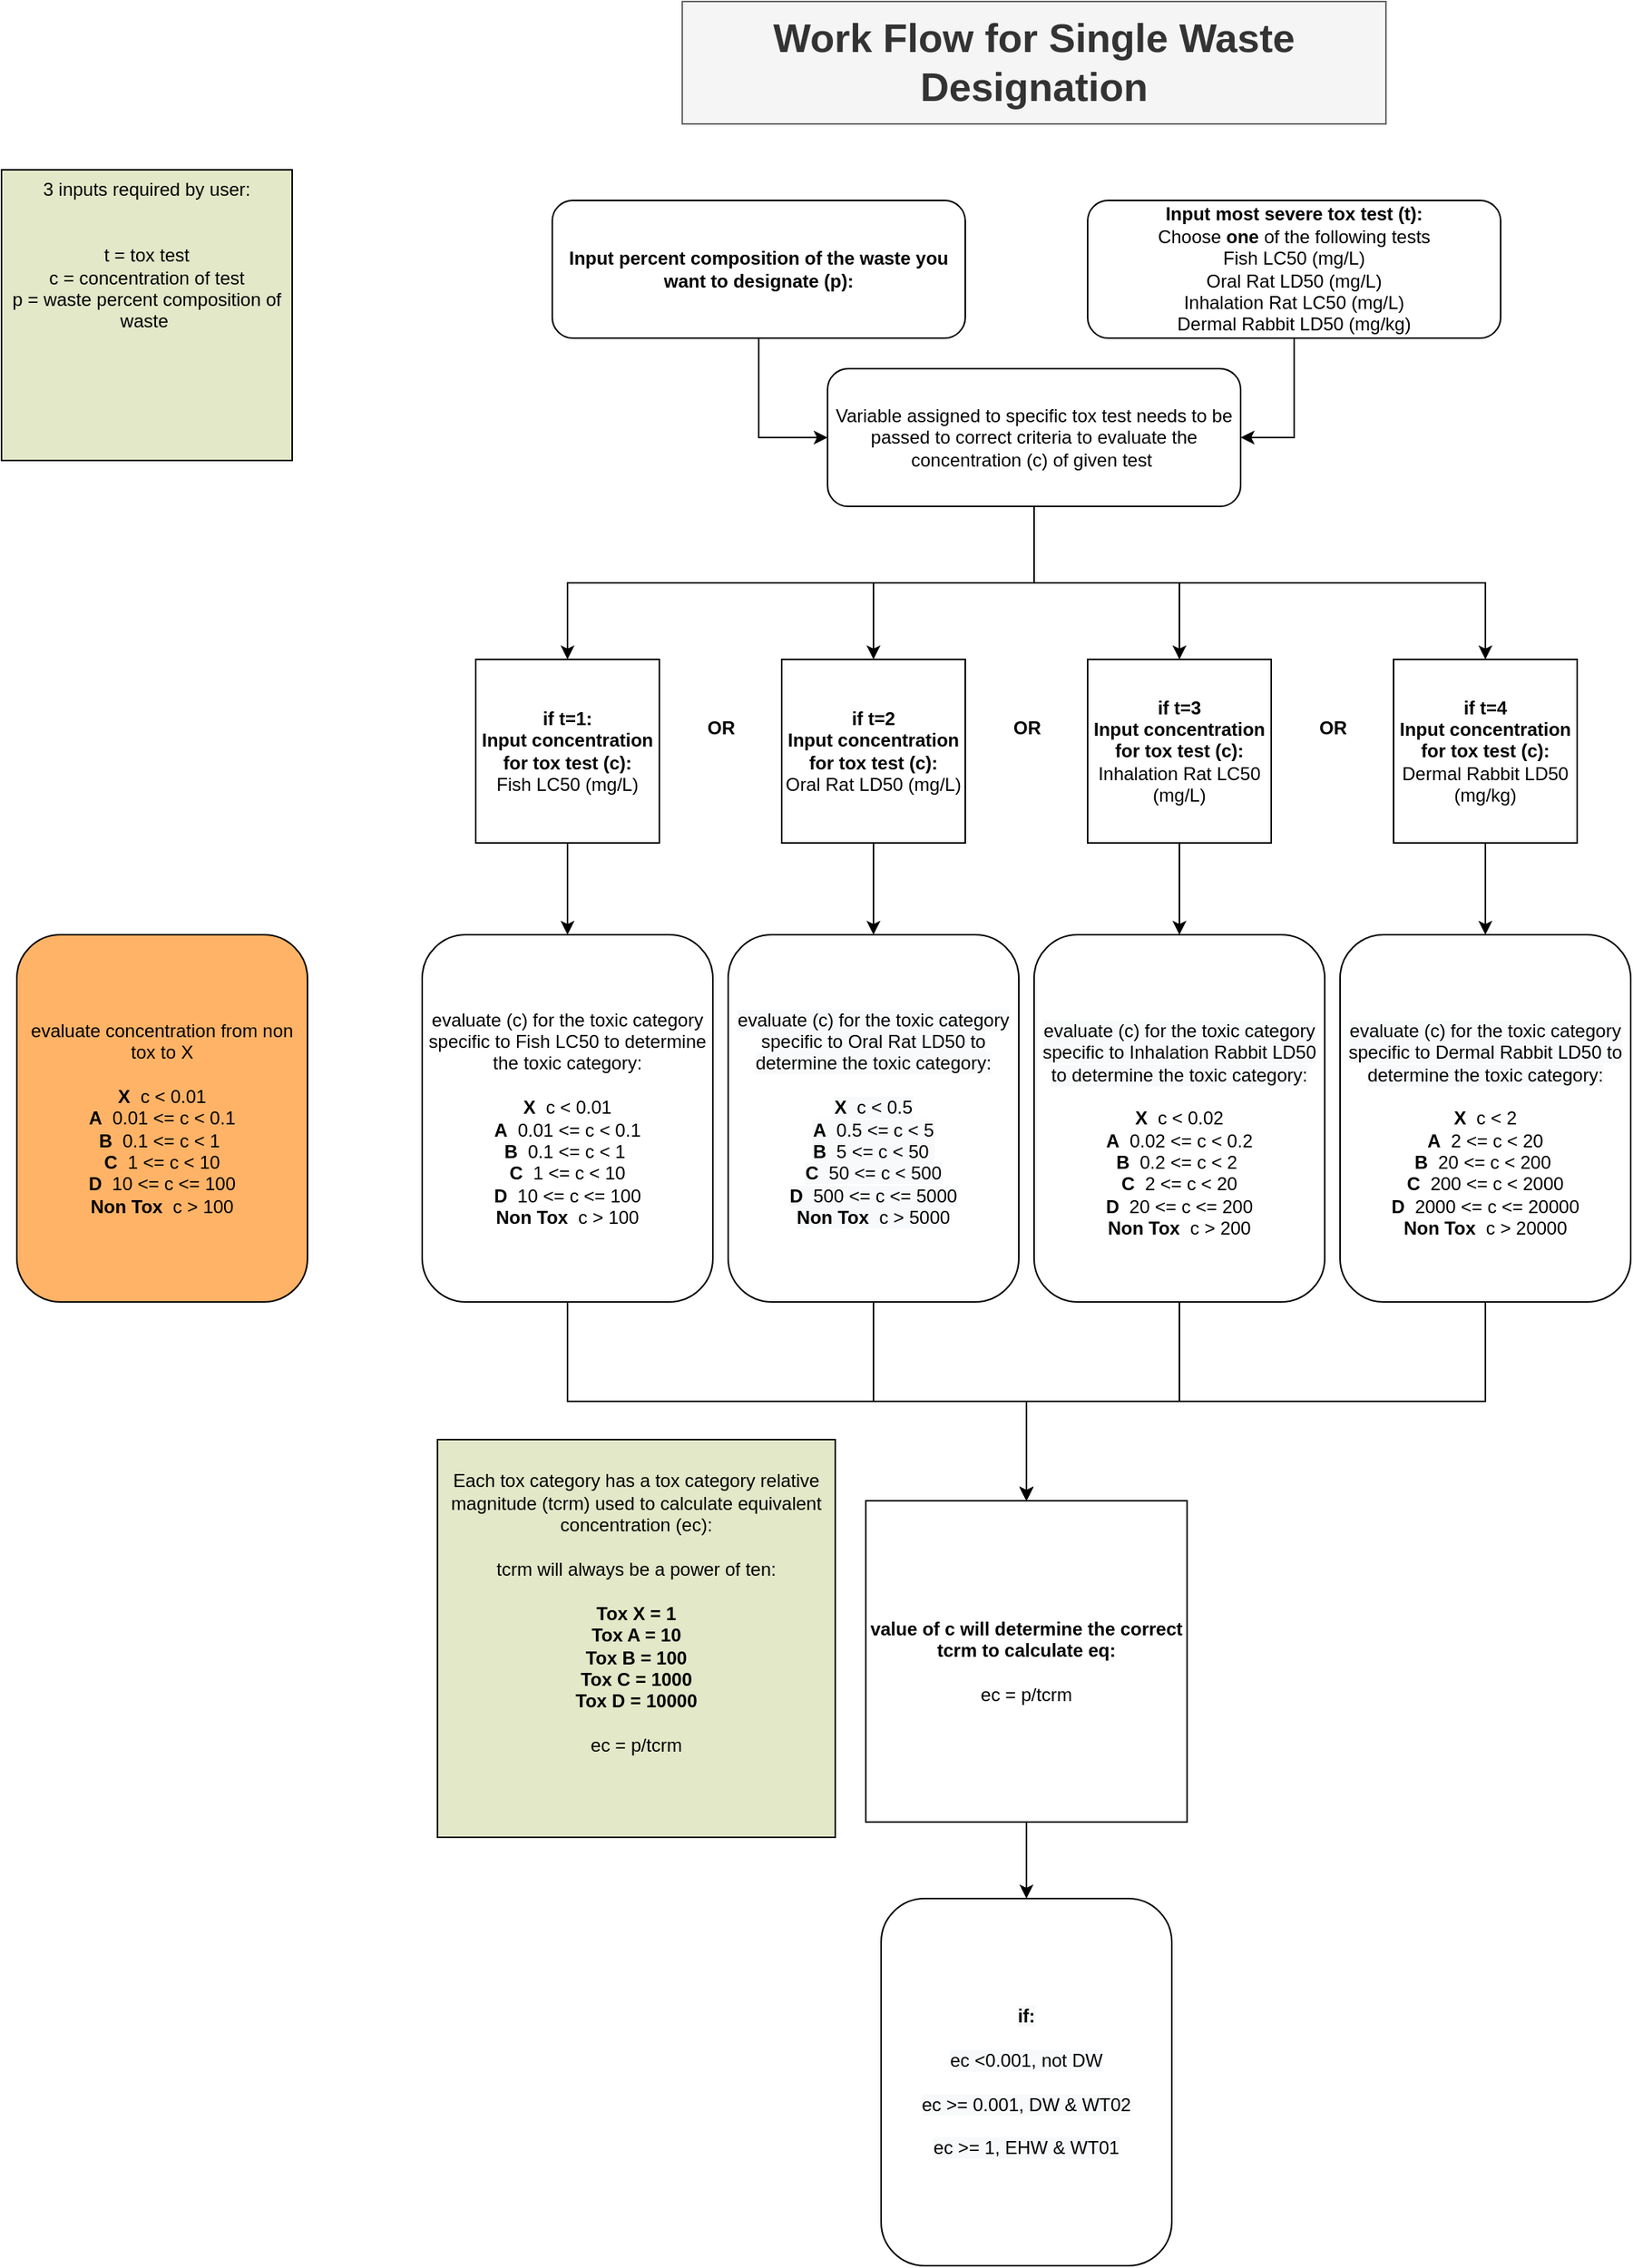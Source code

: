 <mxfile version="21.0.6" type="github">
  <diagram id="C5RBs43oDa-KdzZeNtuy" name="Page-1">
    <mxGraphModel dx="2692" dy="825" grid="1" gridSize="10" guides="1" tooltips="1" connect="1" arrows="1" fold="1" page="1" pageScale="1" pageWidth="827" pageHeight="1169" math="0" shadow="0">
      <root>
        <object label="" id="WIyWlLk6GJQsqaUBKTNV-0">
          <mxCell />
        </object>
        <mxCell id="WIyWlLk6GJQsqaUBKTNV-1" parent="WIyWlLk6GJQsqaUBKTNV-0" />
        <mxCell id="hisnNMxdgOu7HTBm7NUZ-10" style="edgeStyle=orthogonalEdgeStyle;rounded=0;orthogonalLoop=1;jettySize=auto;html=1;exitX=0.5;exitY=1;exitDx=0;exitDy=0;entryX=0.5;entryY=0;entryDx=0;entryDy=0;" parent="WIyWlLk6GJQsqaUBKTNV-1" source="WIyWlLk6GJQsqaUBKTNV-3" target="hisnNMxdgOu7HTBm7NUZ-1" edge="1">
          <mxGeometry relative="1" as="geometry" />
        </mxCell>
        <mxCell id="hisnNMxdgOu7HTBm7NUZ-11" style="edgeStyle=orthogonalEdgeStyle;rounded=0;orthogonalLoop=1;jettySize=auto;html=1;exitX=0.5;exitY=1;exitDx=0;exitDy=0;entryX=0.5;entryY=0;entryDx=0;entryDy=0;" parent="WIyWlLk6GJQsqaUBKTNV-1" source="WIyWlLk6GJQsqaUBKTNV-3" target="hisnNMxdgOu7HTBm7NUZ-6" edge="1">
          <mxGeometry relative="1" as="geometry" />
        </mxCell>
        <mxCell id="hisnNMxdgOu7HTBm7NUZ-12" style="edgeStyle=orthogonalEdgeStyle;rounded=0;orthogonalLoop=1;jettySize=auto;html=1;exitX=0.5;exitY=1;exitDx=0;exitDy=0;entryX=0.5;entryY=0;entryDx=0;entryDy=0;" parent="WIyWlLk6GJQsqaUBKTNV-1" source="WIyWlLk6GJQsqaUBKTNV-3" target="hisnNMxdgOu7HTBm7NUZ-7" edge="1">
          <mxGeometry relative="1" as="geometry" />
        </mxCell>
        <mxCell id="hisnNMxdgOu7HTBm7NUZ-13" style="edgeStyle=orthogonalEdgeStyle;rounded=0;orthogonalLoop=1;jettySize=auto;html=1;exitX=0.5;exitY=1;exitDx=0;exitDy=0;entryX=0.5;entryY=0;entryDx=0;entryDy=0;" parent="WIyWlLk6GJQsqaUBKTNV-1" source="WIyWlLk6GJQsqaUBKTNV-3" target="hisnNMxdgOu7HTBm7NUZ-9" edge="1">
          <mxGeometry relative="1" as="geometry" />
        </mxCell>
        <mxCell id="WIyWlLk6GJQsqaUBKTNV-3" value="Variable assigned to specific tox test needs to be passed to correct criteria to evaluate the concentration (c) of given test&amp;nbsp;" style="rounded=1;whiteSpace=wrap;html=1;fontSize=12;glass=0;strokeWidth=1;shadow=0;" parent="WIyWlLk6GJQsqaUBKTNV-1" vertex="1">
          <mxGeometry x="270" y="290" width="270" height="90" as="geometry" />
        </mxCell>
        <mxCell id="hisnNMxdgOu7HTBm7NUZ-19" style="edgeStyle=orthogonalEdgeStyle;rounded=0;orthogonalLoop=1;jettySize=auto;html=1;exitX=0.5;exitY=1;exitDx=0;exitDy=0;entryX=0.5;entryY=0;entryDx=0;entryDy=0;" parent="WIyWlLk6GJQsqaUBKTNV-1" source="hisnNMxdgOu7HTBm7NUZ-1" target="hisnNMxdgOu7HTBm7NUZ-14" edge="1">
          <mxGeometry relative="1" as="geometry" />
        </mxCell>
        <mxCell id="hisnNMxdgOu7HTBm7NUZ-1" value="&lt;b&gt;if t=1:&lt;br&gt;Input concentration for tox test (c):&lt;/b&gt;&lt;br&gt;Fish LC50 (mg/L)" style="whiteSpace=wrap;html=1;aspect=fixed;" parent="WIyWlLk6GJQsqaUBKTNV-1" vertex="1">
          <mxGeometry x="40" y="480" width="120" height="120" as="geometry" />
        </mxCell>
        <mxCell id="hisnNMxdgOu7HTBm7NUZ-20" style="edgeStyle=orthogonalEdgeStyle;rounded=0;orthogonalLoop=1;jettySize=auto;html=1;exitX=0.5;exitY=1;exitDx=0;exitDy=0;entryX=0.5;entryY=0;entryDx=0;entryDy=0;" parent="WIyWlLk6GJQsqaUBKTNV-1" source="hisnNMxdgOu7HTBm7NUZ-6" target="hisnNMxdgOu7HTBm7NUZ-15" edge="1">
          <mxGeometry relative="1" as="geometry" />
        </mxCell>
        <mxCell id="hisnNMxdgOu7HTBm7NUZ-6" value="&lt;b&gt;if t=2&lt;br&gt;Input concentration for tox test (c):&lt;/b&gt;&lt;br&gt;Oral Rat LD50 (mg/L)" style="whiteSpace=wrap;html=1;aspect=fixed;" parent="WIyWlLk6GJQsqaUBKTNV-1" vertex="1">
          <mxGeometry x="240" y="480" width="120" height="120" as="geometry" />
        </mxCell>
        <mxCell id="hisnNMxdgOu7HTBm7NUZ-21" value="" style="edgeStyle=orthogonalEdgeStyle;rounded=0;orthogonalLoop=1;jettySize=auto;html=1;" parent="WIyWlLk6GJQsqaUBKTNV-1" source="hisnNMxdgOu7HTBm7NUZ-7" target="hisnNMxdgOu7HTBm7NUZ-16" edge="1">
          <mxGeometry relative="1" as="geometry" />
        </mxCell>
        <mxCell id="hisnNMxdgOu7HTBm7NUZ-7" value="&lt;b&gt;if t=3&lt;br&gt;Input concentration for tox test (c):&lt;/b&gt;&lt;br&gt;Inhalation Rat LC50 (mg/L)" style="whiteSpace=wrap;html=1;aspect=fixed;" parent="WIyWlLk6GJQsqaUBKTNV-1" vertex="1">
          <mxGeometry x="440" y="480" width="120" height="120" as="geometry" />
        </mxCell>
        <mxCell id="hisnNMxdgOu7HTBm7NUZ-22" style="edgeStyle=orthogonalEdgeStyle;rounded=0;orthogonalLoop=1;jettySize=auto;html=1;exitX=0.5;exitY=1;exitDx=0;exitDy=0;entryX=0.5;entryY=0;entryDx=0;entryDy=0;" parent="WIyWlLk6GJQsqaUBKTNV-1" source="hisnNMxdgOu7HTBm7NUZ-9" target="hisnNMxdgOu7HTBm7NUZ-17" edge="1">
          <mxGeometry relative="1" as="geometry" />
        </mxCell>
        <mxCell id="hisnNMxdgOu7HTBm7NUZ-9" value="&lt;b&gt;if t=4&lt;br&gt;Input concentration for tox test (c):&lt;/b&gt;&lt;br&gt;Dermal Rabbit LD50 (mg/kg)" style="whiteSpace=wrap;html=1;aspect=fixed;" parent="WIyWlLk6GJQsqaUBKTNV-1" vertex="1">
          <mxGeometry x="640" y="480" width="120" height="120" as="geometry" />
        </mxCell>
        <mxCell id="KfqGl5C0O2Rxw6Uisgew-14" style="edgeStyle=orthogonalEdgeStyle;rounded=0;orthogonalLoop=1;jettySize=auto;html=1;exitX=0.5;exitY=1;exitDx=0;exitDy=0;entryX=0.5;entryY=0;entryDx=0;entryDy=0;fontSize=12;fontColor=default;" parent="WIyWlLk6GJQsqaUBKTNV-1" source="hisnNMxdgOu7HTBm7NUZ-14" target="KfqGl5C0O2Rxw6Uisgew-13" edge="1">
          <mxGeometry relative="1" as="geometry" />
        </mxCell>
        <mxCell id="hisnNMxdgOu7HTBm7NUZ-14" value="evaluate (c) for the toxic category specific to Fish LC50 to determine the toxic category:&lt;br&gt;&lt;br&gt;&lt;b&gt;X&lt;/b&gt;&amp;nbsp; c &amp;lt; 0.01&lt;br&gt;&lt;b&gt;A&lt;/b&gt;&amp;nbsp; 0.01 &amp;lt;= c &amp;lt; 0.1&lt;br&gt;&lt;b&gt;B&lt;/b&gt;&amp;nbsp; 0.1 &amp;lt;= c &amp;lt; 1&amp;nbsp;&lt;br&gt;&lt;b&gt;C&lt;/b&gt;&amp;nbsp; 1 &amp;lt;= c &amp;lt; 10&lt;br&gt;&lt;b&gt;D&lt;/b&gt;&amp;nbsp; 10 &amp;lt;= c &amp;lt;= 100&lt;br&gt;&lt;b&gt;Non Tox&amp;nbsp; &lt;/b&gt;c &amp;gt; 100" style="rounded=1;whiteSpace=wrap;html=1;" parent="WIyWlLk6GJQsqaUBKTNV-1" vertex="1">
          <mxGeometry x="5" y="660" width="190" height="240" as="geometry" />
        </mxCell>
        <mxCell id="KfqGl5C0O2Rxw6Uisgew-15" style="edgeStyle=orthogonalEdgeStyle;rounded=0;orthogonalLoop=1;jettySize=auto;html=1;exitX=0.5;exitY=1;exitDx=0;exitDy=0;fontSize=12;fontColor=default;" parent="WIyWlLk6GJQsqaUBKTNV-1" source="hisnNMxdgOu7HTBm7NUZ-15" target="KfqGl5C0O2Rxw6Uisgew-13" edge="1">
          <mxGeometry relative="1" as="geometry" />
        </mxCell>
        <mxCell id="hisnNMxdgOu7HTBm7NUZ-15" value="&lt;span style=&quot;color: rgb(0, 0, 0); font-family: Helvetica; font-size: 12px; font-style: normal; font-variant-ligatures: normal; font-variant-caps: normal; font-weight: 400; letter-spacing: normal; orphans: 2; text-align: center; text-indent: 0px; text-transform: none; widows: 2; word-spacing: 0px; -webkit-text-stroke-width: 0px; background-color: rgb(248, 249, 250); text-decoration-thickness: initial; text-decoration-style: initial; text-decoration-color: initial; float: none; display: inline !important;&quot;&gt;evaluate (c) for the toxic category specific to Oral Rat LD50 to determine the toxic category:&lt;br&gt;&lt;br&gt;&lt;b&gt;X&lt;/b&gt;&amp;nbsp; c &amp;lt; 0.5&lt;br&gt;&lt;b&gt;A&lt;/b&gt;&amp;nbsp; 0.5 &amp;lt;= c &amp;lt; 5&lt;br&gt;&lt;b&gt;B&lt;/b&gt;&amp;nbsp; 5 &amp;lt;= c &amp;lt; 50&amp;nbsp;&lt;br&gt;&lt;b&gt;C&lt;/b&gt;&amp;nbsp; 50 &amp;lt;= c &amp;lt; 500&lt;br&gt;&lt;b&gt;D&lt;/b&gt;&amp;nbsp; 500 &amp;lt;= c &amp;lt;= 5000&lt;br&gt;&lt;b&gt;Non Tox&amp;nbsp;&amp;nbsp;&lt;/b&gt;c &amp;gt; 5000&lt;br&gt;&lt;/span&gt;" style="rounded=1;whiteSpace=wrap;html=1;" parent="WIyWlLk6GJQsqaUBKTNV-1" vertex="1">
          <mxGeometry x="205" y="660" width="190" height="240" as="geometry" />
        </mxCell>
        <mxCell id="KfqGl5C0O2Rxw6Uisgew-19" style="edgeStyle=orthogonalEdgeStyle;rounded=0;orthogonalLoop=1;jettySize=auto;html=1;exitX=0.5;exitY=1;exitDx=0;exitDy=0;fontSize=12;fontColor=default;entryX=0.5;entryY=0;entryDx=0;entryDy=0;" parent="WIyWlLk6GJQsqaUBKTNV-1" source="hisnNMxdgOu7HTBm7NUZ-16" target="KfqGl5C0O2Rxw6Uisgew-13" edge="1">
          <mxGeometry relative="1" as="geometry">
            <mxPoint x="400" y="910" as="targetPoint" />
          </mxGeometry>
        </mxCell>
        <mxCell id="hisnNMxdgOu7HTBm7NUZ-16" value="&lt;br&gt;&lt;span style=&quot;color: rgb(0, 0, 0); font-family: Helvetica; font-size: 12px; font-style: normal; font-variant-ligatures: normal; font-variant-caps: normal; font-weight: 400; letter-spacing: normal; orphans: 2; text-align: center; text-indent: 0px; text-transform: none; widows: 2; word-spacing: 0px; -webkit-text-stroke-width: 0px; background-color: rgb(248, 249, 250); text-decoration-thickness: initial; text-decoration-style: initial; text-decoration-color: initial; float: none; display: inline !important;&quot;&gt;evaluate (c) for the toxic category specific to Inhalation Rabbit LD50 to determine the toxic category:&lt;br&gt;&lt;/span&gt;&lt;br&gt;&lt;b&gt;X&lt;/b&gt;&amp;nbsp; c &amp;lt; 0.02&lt;br&gt;&lt;b&gt;A&lt;/b&gt;&amp;nbsp; 0.02 &amp;lt;= c &amp;lt; 0.2&lt;br&gt;&lt;b&gt;B&lt;/b&gt;&amp;nbsp; 0.2 &amp;lt;= c &amp;lt; 2&amp;nbsp;&lt;br&gt;&lt;b&gt;C&lt;/b&gt;&amp;nbsp; 2 &amp;lt;= c &amp;lt; 20&lt;br&gt;&lt;b&gt;D&lt;/b&gt;&amp;nbsp; 20 &amp;lt;= c &amp;lt;= 200&lt;br&gt;&lt;b&gt;Non Tox&amp;nbsp;&amp;nbsp;&lt;/b&gt;c &amp;gt; 200" style="rounded=1;whiteSpace=wrap;html=1;" parent="WIyWlLk6GJQsqaUBKTNV-1" vertex="1">
          <mxGeometry x="405" y="660" width="190" height="240" as="geometry" />
        </mxCell>
        <mxCell id="KfqGl5C0O2Rxw6Uisgew-21" style="edgeStyle=orthogonalEdgeStyle;rounded=0;orthogonalLoop=1;jettySize=auto;html=1;exitX=0.5;exitY=1;exitDx=0;exitDy=0;fontSize=12;fontColor=default;entryX=0.5;entryY=0;entryDx=0;entryDy=0;" parent="WIyWlLk6GJQsqaUBKTNV-1" source="hisnNMxdgOu7HTBm7NUZ-17" target="KfqGl5C0O2Rxw6Uisgew-13" edge="1">
          <mxGeometry relative="1" as="geometry">
            <mxPoint x="400" y="910" as="targetPoint" />
          </mxGeometry>
        </mxCell>
        <mxCell id="hisnNMxdgOu7HTBm7NUZ-17" value="&lt;br&gt;&lt;span style=&quot;color: rgb(0, 0, 0); font-family: Helvetica; font-size: 12px; font-style: normal; font-variant-ligatures: normal; font-variant-caps: normal; font-weight: 400; letter-spacing: normal; orphans: 2; text-align: center; text-indent: 0px; text-transform: none; widows: 2; word-spacing: 0px; -webkit-text-stroke-width: 0px; background-color: rgb(248, 249, 250); text-decoration-thickness: initial; text-decoration-style: initial; text-decoration-color: initial; float: none; display: inline !important;&quot;&gt;evaluate (c) for the toxic category specific to Dermal Rabbit LD50 to determine the toxic category:&lt;br&gt;&lt;/span&gt;&lt;br&gt;&lt;b&gt;X&lt;/b&gt;&amp;nbsp; c &amp;lt; 2&lt;br&gt;&lt;b&gt;A&lt;/b&gt;&amp;nbsp; 2 &amp;lt;= c &amp;lt; 20&lt;br&gt;&lt;b&gt;B&lt;/b&gt;&amp;nbsp; 20 &amp;lt;= c &amp;lt; 200&amp;nbsp;&lt;br&gt;&lt;b&gt;C&lt;/b&gt;&amp;nbsp; 200 &amp;lt;= c &amp;lt; 2000&lt;br&gt;&lt;b&gt;D&lt;/b&gt;&amp;nbsp; 2000 &amp;lt;= c &amp;lt;= 20000&lt;br&gt;&lt;b&gt;Non Tox&amp;nbsp;&amp;nbsp;&lt;/b&gt;c &amp;gt; 20000" style="rounded=1;whiteSpace=wrap;html=1;" parent="WIyWlLk6GJQsqaUBKTNV-1" vertex="1">
          <mxGeometry x="605" y="660" width="190" height="240" as="geometry" />
        </mxCell>
        <mxCell id="hisnNMxdgOu7HTBm7NUZ-31" style="edgeStyle=orthogonalEdgeStyle;rounded=0;orthogonalLoop=1;jettySize=auto;html=1;exitX=0.5;exitY=1;exitDx=0;exitDy=0;entryX=1;entryY=0.5;entryDx=0;entryDy=0;" parent="WIyWlLk6GJQsqaUBKTNV-1" source="hisnNMxdgOu7HTBm7NUZ-28" target="WIyWlLk6GJQsqaUBKTNV-3" edge="1">
          <mxGeometry relative="1" as="geometry" />
        </mxCell>
        <mxCell id="hisnNMxdgOu7HTBm7NUZ-28" value="&lt;b&gt;Input most severe tox test (t):&lt;/b&gt;&lt;br&gt;Choose &lt;b&gt;one &lt;/b&gt;of the following tests&lt;br&gt;Fish LC50 (mg/L)&lt;br&gt;Oral Rat LD50 (mg/L)&lt;br&gt;Inhalation Rat LC50 (mg/L)&lt;br&gt;Dermal Rabbit LD50 (mg/kg)" style="rounded=1;whiteSpace=wrap;html=1;fontSize=12;glass=0;strokeWidth=1;shadow=0;" parent="WIyWlLk6GJQsqaUBKTNV-1" vertex="1">
          <mxGeometry x="440" y="180" width="270" height="90" as="geometry" />
        </mxCell>
        <mxCell id="hisnNMxdgOu7HTBm7NUZ-36" value="OR" style="text;html=1;align=center;verticalAlign=middle;resizable=0;points=[];autosize=1;strokeColor=none;fillColor=none;fontStyle=1" parent="WIyWlLk6GJQsqaUBKTNV-1" vertex="1">
          <mxGeometry x="580" y="510" width="40" height="30" as="geometry" />
        </mxCell>
        <mxCell id="KfqGl5C0O2Rxw6Uisgew-1" value="&lt;font size=&quot;1&quot; style=&quot;&quot;&gt;&lt;b style=&quot;font-size: 26px;&quot;&gt;Work Flow for Single Waste Designation&lt;/b&gt;&lt;/font&gt;" style="rounded=0;whiteSpace=wrap;html=1;fillColor=#f5f5f5;fontColor=#333333;strokeColor=#666666;" parent="WIyWlLk6GJQsqaUBKTNV-1" vertex="1">
          <mxGeometry x="175" y="50" width="460" height="80" as="geometry" />
        </mxCell>
        <mxCell id="KfqGl5C0O2Rxw6Uisgew-2" value="OR" style="text;html=1;align=center;verticalAlign=middle;resizable=0;points=[];autosize=1;strokeColor=none;fillColor=none;fontStyle=1" parent="WIyWlLk6GJQsqaUBKTNV-1" vertex="1">
          <mxGeometry x="380" y="510" width="40" height="30" as="geometry" />
        </mxCell>
        <mxCell id="KfqGl5C0O2Rxw6Uisgew-3" value="OR" style="text;html=1;align=center;verticalAlign=middle;resizable=0;points=[];autosize=1;strokeColor=none;fillColor=none;fontStyle=1" parent="WIyWlLk6GJQsqaUBKTNV-1" vertex="1">
          <mxGeometry x="180" y="510" width="40" height="30" as="geometry" />
        </mxCell>
        <mxCell id="KfqGl5C0O2Rxw6Uisgew-9" value="&lt;br style=&quot;font-size: 12px;&quot;&gt;Each tox category has a tox category relative magnitude (tcrm) used to calculate equivalent concentration (ec):&lt;br&gt;&lt;br&gt;tcrm will always be a power of ten:&lt;br&gt;&lt;br&gt;&lt;b&gt;Tox X = 1&lt;/b&gt;&lt;br&gt;&lt;b&gt;Tox A = 10&lt;/b&gt;&lt;br&gt;&lt;b&gt;Tox&amp;nbsp;&lt;/b&gt;&lt;b&gt;B = 100&lt;/b&gt;&lt;br&gt;&lt;b&gt;Tox&amp;nbsp;&lt;/b&gt;&lt;b&gt;C = 1000&lt;/b&gt;&lt;br&gt;&lt;b&gt;Tox&amp;nbsp;&lt;/b&gt;&lt;b&gt;D = 10000&lt;/b&gt;&lt;br&gt;&lt;br&gt;ec = p/tcrm" style="aspect=fixed;fontSize=12;verticalAlign=top;align=center;spacing=1;html=1;whiteSpace=wrap;fillColor=#E2E8C8;" parent="WIyWlLk6GJQsqaUBKTNV-1" vertex="1">
          <mxGeometry x="15" y="990" width="260" height="260" as="geometry" />
        </mxCell>
        <mxCell id="KfqGl5C0O2Rxw6Uisgew-10" value="3 inputs required by user:&#xa;&#xa;&#xa;t = tox test&#xa;c = concentration of test&#xa;p = waste percent composition of waste " style="aspect=fixed;fontSize=12;verticalAlign=top;align=center;spacing=1;whiteSpace=wrap;fillColor=#E2E8C8;fontColor=default;labelBackgroundColor=none;" parent="WIyWlLk6GJQsqaUBKTNV-1" vertex="1">
          <mxGeometry x="-270" y="160" width="190" height="190" as="geometry" />
        </mxCell>
        <mxCell id="KfqGl5C0O2Rxw6Uisgew-11" value="&lt;span style=&quot;color: rgb(0, 0, 0); font-family: Helvetica; font-size: 12px; font-style: normal; font-variant-ligatures: normal; font-variant-caps: normal; letter-spacing: normal; orphans: 2; text-align: center; text-indent: 0px; text-transform: none; widows: 2; word-spacing: 0px; -webkit-text-stroke-width: 0px; background-color: rgb(248, 249, 250); text-decoration-thickness: initial; text-decoration-style: initial; text-decoration-color: initial; float: none; display: inline !important;&quot;&gt;&lt;b&gt;if:&lt;/b&gt;&lt;br&gt;&lt;br&gt;ec &amp;lt;0.001, not DW&lt;br&gt;&lt;br&gt;ec &amp;gt;= 0.001, DW &amp;amp; WT02&lt;br&gt;&lt;br&gt;ec &amp;gt;= 1, EHW &amp;amp; WT01&lt;br&gt;&lt;/span&gt;" style="rounded=1;whiteSpace=wrap;html=1;" parent="WIyWlLk6GJQsqaUBKTNV-1" vertex="1">
          <mxGeometry x="305" y="1290" width="190" height="240" as="geometry" />
        </mxCell>
        <mxCell id="KfqGl5C0O2Rxw6Uisgew-22" style="edgeStyle=orthogonalEdgeStyle;rounded=0;orthogonalLoop=1;jettySize=auto;html=1;exitX=0.5;exitY=1;exitDx=0;exitDy=0;entryX=0.5;entryY=0;entryDx=0;entryDy=0;fontSize=12;fontColor=default;" parent="WIyWlLk6GJQsqaUBKTNV-1" source="KfqGl5C0O2Rxw6Uisgew-13" target="KfqGl5C0O2Rxw6Uisgew-11" edge="1">
          <mxGeometry relative="1" as="geometry" />
        </mxCell>
        <mxCell id="KfqGl5C0O2Rxw6Uisgew-13" value="&lt;b&gt;value of c will determine the correct tcrm to calculate eq:&lt;/b&gt;&lt;br&gt;&lt;br&gt;ec = p/tcrm" style="whiteSpace=wrap;html=1;aspect=fixed;" parent="WIyWlLk6GJQsqaUBKTNV-1" vertex="1">
          <mxGeometry x="295" y="1030" width="210" height="210" as="geometry" />
        </mxCell>
        <mxCell id="x4xBRWVEMS6EPu1vZwIJ-1" style="edgeStyle=orthogonalEdgeStyle;rounded=0;orthogonalLoop=1;jettySize=auto;html=1;exitX=0.5;exitY=1;exitDx=0;exitDy=0;entryX=0;entryY=0.5;entryDx=0;entryDy=0;" parent="WIyWlLk6GJQsqaUBKTNV-1" source="x4xBRWVEMS6EPu1vZwIJ-0" target="WIyWlLk6GJQsqaUBKTNV-3" edge="1">
          <mxGeometry relative="1" as="geometry" />
        </mxCell>
        <mxCell id="x4xBRWVEMS6EPu1vZwIJ-0" value="&lt;b&gt;Input percent composition&amp;nbsp;of the waste you want to designate (p):&lt;/b&gt;" style="rounded=1;whiteSpace=wrap;html=1;fontSize=12;glass=0;strokeWidth=1;shadow=0;" parent="WIyWlLk6GJQsqaUBKTNV-1" vertex="1">
          <mxGeometry x="90" y="180" width="270" height="90" as="geometry" />
        </mxCell>
        <mxCell id="Ix7iQcSec7DOtPWMKdkD-0" value="evaluate concentration from non tox to X&lt;br&gt;&lt;br&gt;&lt;b style=&quot;border-color: var(--border-color);&quot;&gt;X&lt;/b&gt;&amp;nbsp; c &amp;lt; 0.01&lt;br style=&quot;border-color: var(--border-color);&quot;&gt;&lt;b style=&quot;border-color: var(--border-color);&quot;&gt;A&lt;/b&gt;&amp;nbsp; 0.01 &amp;lt;= c &amp;lt; 0.1&lt;br style=&quot;border-color: var(--border-color);&quot;&gt;&lt;b style=&quot;border-color: var(--border-color);&quot;&gt;B&lt;/b&gt;&amp;nbsp; 0.1 &amp;lt;= c &amp;lt; 1&amp;nbsp;&lt;br style=&quot;border-color: var(--border-color);&quot;&gt;&lt;b style=&quot;border-color: var(--border-color);&quot;&gt;C&lt;/b&gt;&amp;nbsp; 1 &amp;lt;= c &amp;lt; 10&lt;br style=&quot;border-color: var(--border-color);&quot;&gt;&lt;b style=&quot;border-color: var(--border-color);&quot;&gt;D&lt;/b&gt;&amp;nbsp; 10 &amp;lt;= c &amp;lt;= 100&lt;br style=&quot;border-color: var(--border-color);&quot;&gt;&lt;b style=&quot;border-color: var(--border-color);&quot;&gt;Non Tox&amp;nbsp;&amp;nbsp;&lt;/b&gt;c &amp;gt; 100" style="rounded=1;whiteSpace=wrap;html=1;fillColor=#FFB366;" vertex="1" parent="WIyWlLk6GJQsqaUBKTNV-1">
          <mxGeometry x="-260" y="660" width="190" height="240" as="geometry" />
        </mxCell>
      </root>
    </mxGraphModel>
  </diagram>
</mxfile>
